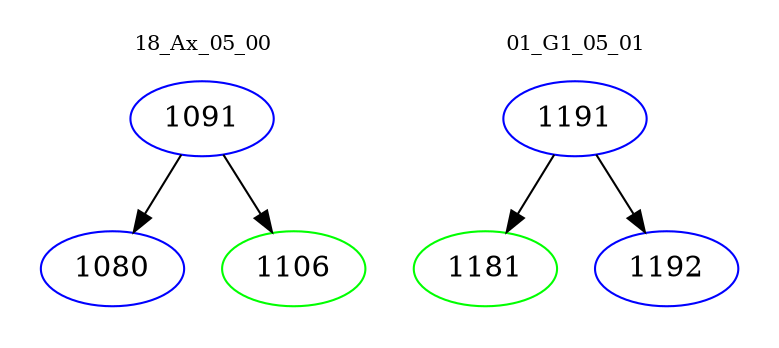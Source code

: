 digraph{
subgraph cluster_0 {
color = white
label = "18_Ax_05_00";
fontsize=10;
T0_1091 [label="1091", color="blue"]
T0_1091 -> T0_1080 [color="black"]
T0_1080 [label="1080", color="blue"]
T0_1091 -> T0_1106 [color="black"]
T0_1106 [label="1106", color="green"]
}
subgraph cluster_1 {
color = white
label = "01_G1_05_01";
fontsize=10;
T1_1191 [label="1191", color="blue"]
T1_1191 -> T1_1181 [color="black"]
T1_1181 [label="1181", color="green"]
T1_1191 -> T1_1192 [color="black"]
T1_1192 [label="1192", color="blue"]
}
}
